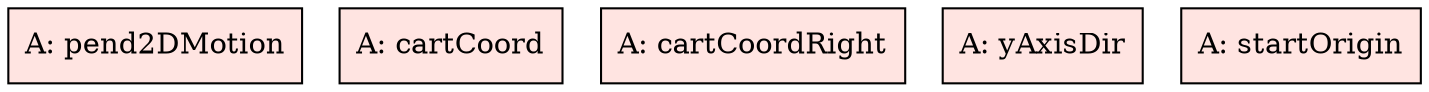 digraph avsa {


	pend2DMotion	[shape=box, color=black, style=filled, fillcolor=mistyrose, label="A: pend2DMotion"];
	cartCoord	[shape=box, color=black, style=filled, fillcolor=mistyrose, label="A: cartCoord"];
	cartCoordRight	[shape=box, color=black, style=filled, fillcolor=mistyrose, label="A: cartCoordRight"];
	yAxisDir	[shape=box, color=black, style=filled, fillcolor=mistyrose, label="A: yAxisDir"];
	startOrigin	[shape=box, color=black, style=filled, fillcolor=mistyrose, label="A: startOrigin"];

	subgraph A {
	rank="same"
	{pend2DMotion, cartCoord, cartCoordRight, yAxisDir, startOrigin}
	}

}
